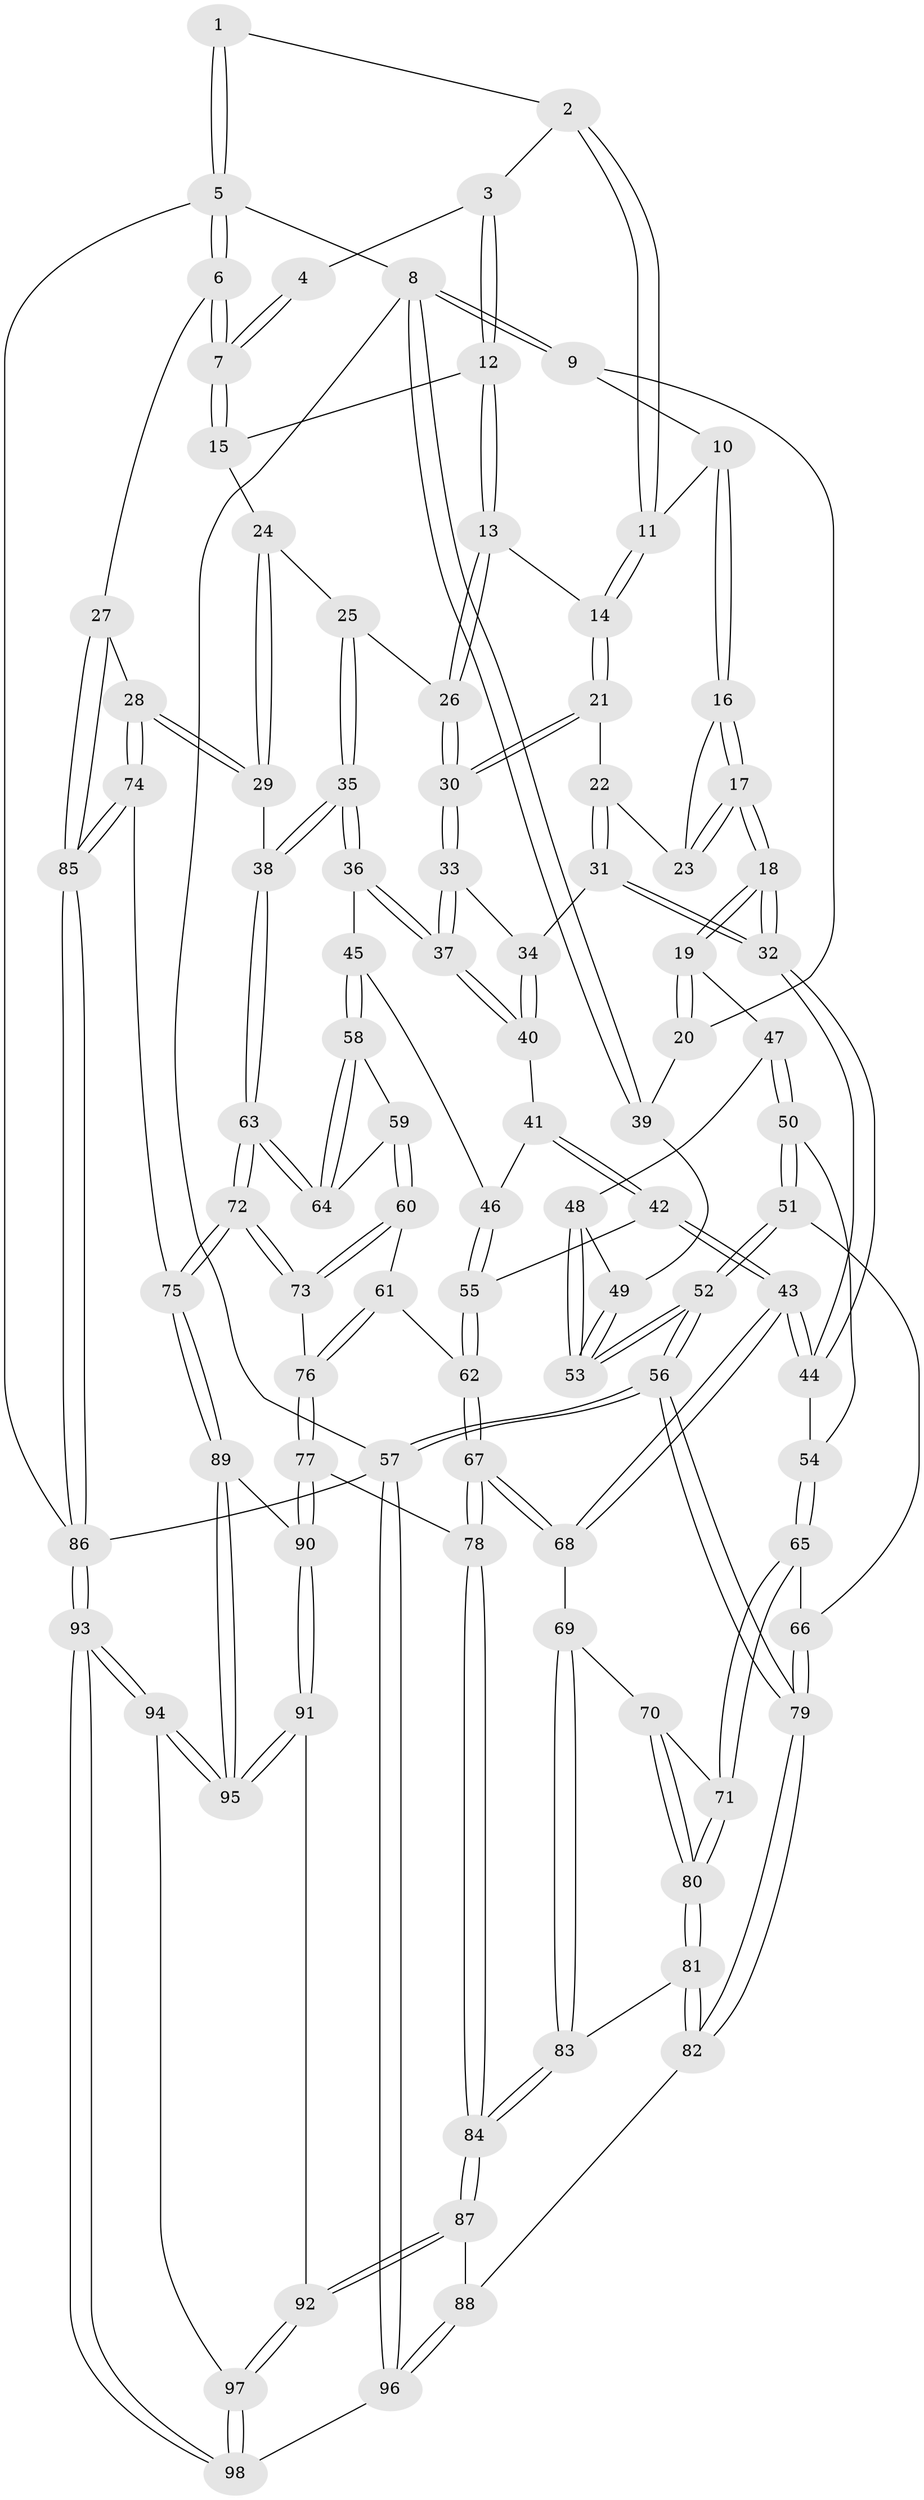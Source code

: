 // Generated by graph-tools (version 1.1) at 2025/11/02/27/25 16:11:57]
// undirected, 98 vertices, 242 edges
graph export_dot {
graph [start="1"]
  node [color=gray90,style=filled];
  1 [pos="+0.8613672733867895+0"];
  2 [pos="+0.6123259980606143+0"];
  3 [pos="+0.7079264324198746+0"];
  4 [pos="+0.8558788814428561+0.04551656641893466"];
  5 [pos="+1+0"];
  6 [pos="+1+0.18806902488870544"];
  7 [pos="+0.9074256858665184+0.10079434460118744"];
  8 [pos="+0+0"];
  9 [pos="+0.3073206366890031+0"];
  10 [pos="+0.4572193868837217+0"];
  11 [pos="+0.4700339882575722+0"];
  12 [pos="+0.7164176302214004+0.004463512497464071"];
  13 [pos="+0.6426579388717433+0.1474852969416847"];
  14 [pos="+0.5795146151769861+0.07623674601558005"];
  15 [pos="+0.7559893929779492+0.10897604547543562"];
  16 [pos="+0.4481805526113454+0"];
  17 [pos="+0.35230990622330105+0.18027060309595427"];
  18 [pos="+0.30172899847222656+0.2928219399650835"];
  19 [pos="+0.213387933332047+0.2658923142312581"];
  20 [pos="+0.18000694395963246+0.21115698902495814"];
  21 [pos="+0.5593608296366669+0.17045955646559738"];
  22 [pos="+0.5032530375562355+0.17736430729609054"];
  23 [pos="+0.4967809085699664+0.16244578515206307"];
  24 [pos="+0.7512865396406775+0.12324417158672046"];
  25 [pos="+0.6763924497751235+0.2043837960806068"];
  26 [pos="+0.6694612022772912+0.20360675884535206"];
  27 [pos="+1+0.3334119116639475"];
  28 [pos="+1+0.3477260243421819"];
  29 [pos="+0.9474119404478353+0.3494045236746685"];
  30 [pos="+0.6268718171262825+0.22369775311660992"];
  31 [pos="+0.4786133245600455+0.2768204807027785"];
  32 [pos="+0.31486884382545505+0.3062833323095985"];
  33 [pos="+0.6147754353778616+0.23769548491373738"];
  34 [pos="+0.5051133594253397+0.286076274708096"];
  35 [pos="+0.8166505335700905+0.35551400997138494"];
  36 [pos="+0.6383233431371108+0.36801399774092414"];
  37 [pos="+0.6377864326601548+0.36751408405502567"];
  38 [pos="+0.8409486920911324+0.3660600395500133"];
  39 [pos="+0+0"];
  40 [pos="+0.5376895744850794+0.33835234380510887"];
  41 [pos="+0.5336077416044955+0.3603140396441949"];
  42 [pos="+0.48313746203676067+0.46240538524538877"];
  43 [pos="+0.34662965783013416+0.4356226002052727"];
  44 [pos="+0.33633585092260154+0.4099476423195842"];
  45 [pos="+0.6159735083307488+0.42115978002560833"];
  46 [pos="+0.5755693223569297+0.42480599924743906"];
  47 [pos="+0.19693845630600412+0.2792374098249586"];
  48 [pos="+0.06765998934270447+0.28296409272718964"];
  49 [pos="+0+0.13220199924478987"];
  50 [pos="+0.13858113958215396+0.34481693990580453"];
  51 [pos="+0.029656634972160218+0.4245331437879022"];
  52 [pos="+0+0.3927504886091703"];
  53 [pos="+0+0.36639248410997505"];
  54 [pos="+0.17063279596477482+0.4746923352318087"];
  55 [pos="+0.49523219871176705+0.4707796715923586"];
  56 [pos="+0+0.8997442587774399"];
  57 [pos="+0+1"];
  58 [pos="+0.6236408883975765+0.45097684616298767"];
  59 [pos="+0.5703786213680273+0.5153770297952989"];
  60 [pos="+0.55817651898954+0.5252406502344457"];
  61 [pos="+0.5324119124994139+0.51977404635444"];
  62 [pos="+0.5208740665569949+0.507286126148345"];
  63 [pos="+0.7316699254400119+0.5146484478247838"];
  64 [pos="+0.7043888086689875+0.5025218221845502"];
  65 [pos="+0.13794980107360927+0.5261657247961042"];
  66 [pos="+0.08845146780244956+0.5169692508710003"];
  67 [pos="+0.3829248389546297+0.606817555592125"];
  68 [pos="+0.3300092582325116+0.5152932515600964"];
  69 [pos="+0.3171336032901811+0.522921751400243"];
  70 [pos="+0.24271463670239724+0.5364017345248914"];
  71 [pos="+0.15217469249533064+0.5381218269185601"];
  72 [pos="+0.7110015705012114+0.6518181644358795"];
  73 [pos="+0.6541288992934453+0.6313621197476332"];
  74 [pos="+0.7890186465419352+0.7073541051459401"];
  75 [pos="+0.7437812073131277+0.7100421239323302"];
  76 [pos="+0.469067277396325+0.6616953918128301"];
  77 [pos="+0.45098774711186723+0.6742814070767998"];
  78 [pos="+0.41266849640471104+0.6733833808651386"];
  79 [pos="+0+0.7553995252146475"];
  80 [pos="+0.17238546306048455+0.6671665616274697"];
  81 [pos="+0.172495504182742+0.669369876424741"];
  82 [pos="+0.13150228384710896+0.7160062254955465"];
  83 [pos="+0.23015487254552278+0.6567548130410977"];
  84 [pos="+0.36570154696914464+0.7253273733674898"];
  85 [pos="+1+0.8278669717674206"];
  86 [pos="+1+1"];
  87 [pos="+0.36180826730040533+0.7366434839866891"];
  88 [pos="+0.27055808308303186+0.8209159811534867"];
  89 [pos="+0.7134605118596349+0.7642371337647094"];
  90 [pos="+0.5581756401136001+0.7970948376462932"];
  91 [pos="+0.505530114373968+0.877568715551038"];
  92 [pos="+0.4752748425661114+0.9092762683655222"];
  93 [pos="+0.8573363996499986+1"];
  94 [pos="+0.7410673865829753+0.973043698821841"];
  95 [pos="+0.7315278093619692+0.9334073844641945"];
  96 [pos="+0.23958328276275054+1"];
  97 [pos="+0.4733132623237258+0.9156180831444645"];
  98 [pos="+0.3555656177485979+1"];
  1 -- 2;
  1 -- 5;
  1 -- 5;
  2 -- 3;
  2 -- 11;
  2 -- 11;
  3 -- 4;
  3 -- 12;
  3 -- 12;
  4 -- 7;
  4 -- 7;
  5 -- 6;
  5 -- 6;
  5 -- 8;
  5 -- 86;
  6 -- 7;
  6 -- 7;
  6 -- 27;
  7 -- 15;
  7 -- 15;
  8 -- 9;
  8 -- 9;
  8 -- 39;
  8 -- 39;
  8 -- 57;
  9 -- 10;
  9 -- 20;
  10 -- 11;
  10 -- 16;
  10 -- 16;
  11 -- 14;
  11 -- 14;
  12 -- 13;
  12 -- 13;
  12 -- 15;
  13 -- 14;
  13 -- 26;
  13 -- 26;
  14 -- 21;
  14 -- 21;
  15 -- 24;
  16 -- 17;
  16 -- 17;
  16 -- 23;
  17 -- 18;
  17 -- 18;
  17 -- 23;
  17 -- 23;
  18 -- 19;
  18 -- 19;
  18 -- 32;
  18 -- 32;
  19 -- 20;
  19 -- 20;
  19 -- 47;
  20 -- 39;
  21 -- 22;
  21 -- 30;
  21 -- 30;
  22 -- 23;
  22 -- 31;
  22 -- 31;
  24 -- 25;
  24 -- 29;
  24 -- 29;
  25 -- 26;
  25 -- 35;
  25 -- 35;
  26 -- 30;
  26 -- 30;
  27 -- 28;
  27 -- 85;
  27 -- 85;
  28 -- 29;
  28 -- 29;
  28 -- 74;
  28 -- 74;
  29 -- 38;
  30 -- 33;
  30 -- 33;
  31 -- 32;
  31 -- 32;
  31 -- 34;
  32 -- 44;
  32 -- 44;
  33 -- 34;
  33 -- 37;
  33 -- 37;
  34 -- 40;
  34 -- 40;
  35 -- 36;
  35 -- 36;
  35 -- 38;
  35 -- 38;
  36 -- 37;
  36 -- 37;
  36 -- 45;
  37 -- 40;
  37 -- 40;
  38 -- 63;
  38 -- 63;
  39 -- 49;
  40 -- 41;
  41 -- 42;
  41 -- 42;
  41 -- 46;
  42 -- 43;
  42 -- 43;
  42 -- 55;
  43 -- 44;
  43 -- 44;
  43 -- 68;
  43 -- 68;
  44 -- 54;
  45 -- 46;
  45 -- 58;
  45 -- 58;
  46 -- 55;
  46 -- 55;
  47 -- 48;
  47 -- 50;
  47 -- 50;
  48 -- 49;
  48 -- 53;
  48 -- 53;
  49 -- 53;
  49 -- 53;
  50 -- 51;
  50 -- 51;
  50 -- 54;
  51 -- 52;
  51 -- 52;
  51 -- 66;
  52 -- 53;
  52 -- 53;
  52 -- 56;
  52 -- 56;
  54 -- 65;
  54 -- 65;
  55 -- 62;
  55 -- 62;
  56 -- 57;
  56 -- 57;
  56 -- 79;
  56 -- 79;
  57 -- 96;
  57 -- 96;
  57 -- 86;
  58 -- 59;
  58 -- 64;
  58 -- 64;
  59 -- 60;
  59 -- 60;
  59 -- 64;
  60 -- 61;
  60 -- 73;
  60 -- 73;
  61 -- 62;
  61 -- 76;
  61 -- 76;
  62 -- 67;
  62 -- 67;
  63 -- 64;
  63 -- 64;
  63 -- 72;
  63 -- 72;
  65 -- 66;
  65 -- 71;
  65 -- 71;
  66 -- 79;
  66 -- 79;
  67 -- 68;
  67 -- 68;
  67 -- 78;
  67 -- 78;
  68 -- 69;
  69 -- 70;
  69 -- 83;
  69 -- 83;
  70 -- 71;
  70 -- 80;
  70 -- 80;
  71 -- 80;
  71 -- 80;
  72 -- 73;
  72 -- 73;
  72 -- 75;
  72 -- 75;
  73 -- 76;
  74 -- 75;
  74 -- 85;
  74 -- 85;
  75 -- 89;
  75 -- 89;
  76 -- 77;
  76 -- 77;
  77 -- 78;
  77 -- 90;
  77 -- 90;
  78 -- 84;
  78 -- 84;
  79 -- 82;
  79 -- 82;
  80 -- 81;
  80 -- 81;
  81 -- 82;
  81 -- 82;
  81 -- 83;
  82 -- 88;
  83 -- 84;
  83 -- 84;
  84 -- 87;
  84 -- 87;
  85 -- 86;
  85 -- 86;
  86 -- 93;
  86 -- 93;
  87 -- 88;
  87 -- 92;
  87 -- 92;
  88 -- 96;
  88 -- 96;
  89 -- 90;
  89 -- 95;
  89 -- 95;
  90 -- 91;
  90 -- 91;
  91 -- 92;
  91 -- 95;
  91 -- 95;
  92 -- 97;
  92 -- 97;
  93 -- 94;
  93 -- 94;
  93 -- 98;
  93 -- 98;
  94 -- 95;
  94 -- 95;
  94 -- 97;
  96 -- 98;
  97 -- 98;
  97 -- 98;
}
